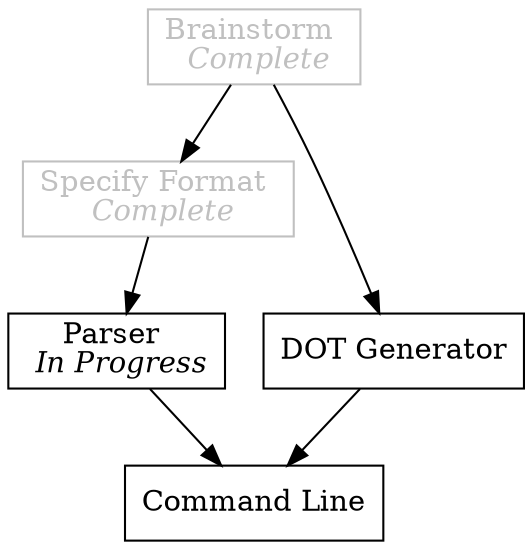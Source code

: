 digraph {
  node [shape=record, splines="curve"];
  a[label=<<font color='gray'>Brainstorm <br/> <i>Complete</i></font>>, color="gray"];
  b[label=<<font color='gray'>Specify Format <br/> <i>Complete</i></font>>, color="gray"];
  c[label=<DOT Generator>];
  d[label=<Parser <br/> <i>In Progress</i>>];
  e[label=<Command Line>];

  a -> { b c };
  b -> { d };
  d -> { e };
  c -> { e };
}
